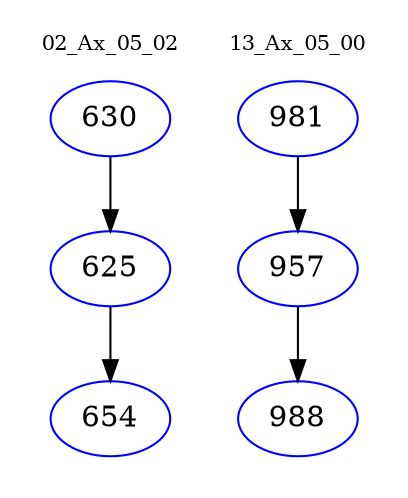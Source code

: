 digraph{
subgraph cluster_0 {
color = white
label = "02_Ax_05_02";
fontsize=10;
T0_630 [label="630", color="blue"]
T0_630 -> T0_625 [color="black"]
T0_625 [label="625", color="blue"]
T0_625 -> T0_654 [color="black"]
T0_654 [label="654", color="blue"]
}
subgraph cluster_1 {
color = white
label = "13_Ax_05_00";
fontsize=10;
T1_981 [label="981", color="blue"]
T1_981 -> T1_957 [color="black"]
T1_957 [label="957", color="blue"]
T1_957 -> T1_988 [color="black"]
T1_988 [label="988", color="blue"]
}
}
